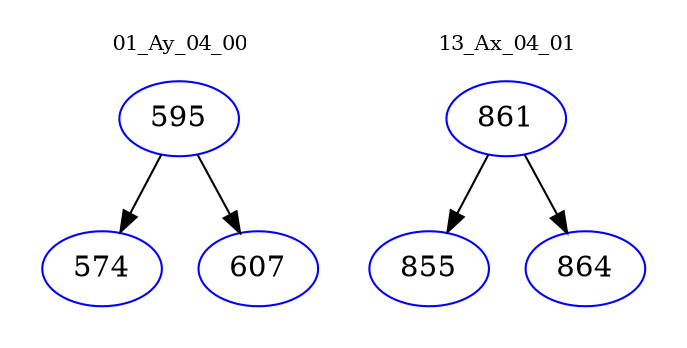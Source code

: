 digraph{
subgraph cluster_0 {
color = white
label = "01_Ay_04_00";
fontsize=10;
T0_595 [label="595", color="blue"]
T0_595 -> T0_574 [color="black"]
T0_574 [label="574", color="blue"]
T0_595 -> T0_607 [color="black"]
T0_607 [label="607", color="blue"]
}
subgraph cluster_1 {
color = white
label = "13_Ax_04_01";
fontsize=10;
T1_861 [label="861", color="blue"]
T1_861 -> T1_855 [color="black"]
T1_855 [label="855", color="blue"]
T1_861 -> T1_864 [color="black"]
T1_864 [label="864", color="blue"]
}
}
